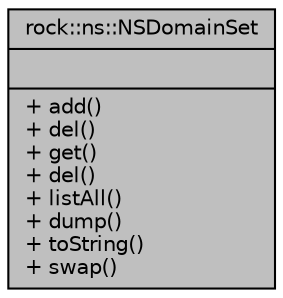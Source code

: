 digraph "rock::ns::NSDomainSet"
{
 // LATEX_PDF_SIZE
  edge [fontname="Helvetica",fontsize="10",labelfontname="Helvetica",labelfontsize="10"];
  node [fontname="Helvetica",fontsize="10",shape=record];
  Node1 [label="{rock::ns::NSDomainSet\n||+ add()\l+ del()\l+ get()\l+ del()\l+ listAll()\l+ dump()\l+ toString()\l+ swap()\l}",height=0.2,width=0.4,color="black", fillcolor="grey75", style="filled", fontcolor="black",tooltip=" "];
}
